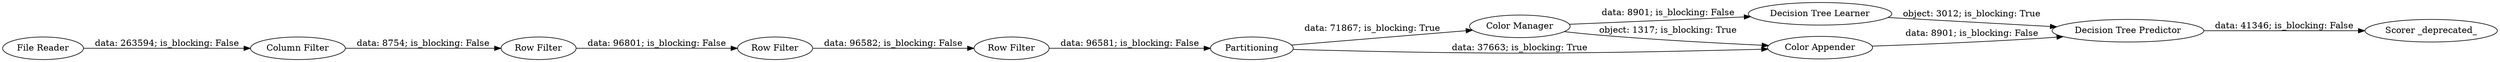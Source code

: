 digraph {
	"7119249146438467850_11" [label="Row Filter"]
	"7119249146438467850_9" [label="Color Manager"]
	"7119249146438467850_20" [label="Row Filter"]
	"7119249146438467850_5" [label="Scorer _deprecated_"]
	"7119249146438467850_19" [label="Color Appender"]
	"7119249146438467850_17" [label="Decision Tree Learner"]
	"7119249146438467850_2" [label="Column Filter"]
	"7119249146438467850_21" [label="Decision Tree Predictor"]
	"7119249146438467850_1" [label="File Reader"]
	"7119249146438467850_3" [label="Row Filter"]
	"7119249146438467850_4" [label=Partitioning]
	"7119249146438467850_3" -> "7119249146438467850_11" [label="data: 96801; is_blocking: False"]
	"7119249146438467850_9" -> "7119249146438467850_17" [label="data: 8901; is_blocking: False"]
	"7119249146438467850_9" -> "7119249146438467850_19" [label="object: 1317; is_blocking: True"]
	"7119249146438467850_4" -> "7119249146438467850_9" [label="data: 71867; is_blocking: True"]
	"7119249146438467850_17" -> "7119249146438467850_21" [label="object: 3012; is_blocking: True"]
	"7119249146438467850_2" -> "7119249146438467850_3" [label="data: 8754; is_blocking: False"]
	"7119249146438467850_21" -> "7119249146438467850_5" [label="data: 41346; is_blocking: False"]
	"7119249146438467850_11" -> "7119249146438467850_20" [label="data: 96582; is_blocking: False"]
	"7119249146438467850_4" -> "7119249146438467850_19" [label="data: 37663; is_blocking: True"]
	"7119249146438467850_19" -> "7119249146438467850_21" [label="data: 8901; is_blocking: False"]
	"7119249146438467850_20" -> "7119249146438467850_4" [label="data: 96581; is_blocking: False"]
	"7119249146438467850_1" -> "7119249146438467850_2" [label="data: 263594; is_blocking: False"]
	rankdir=LR
}
